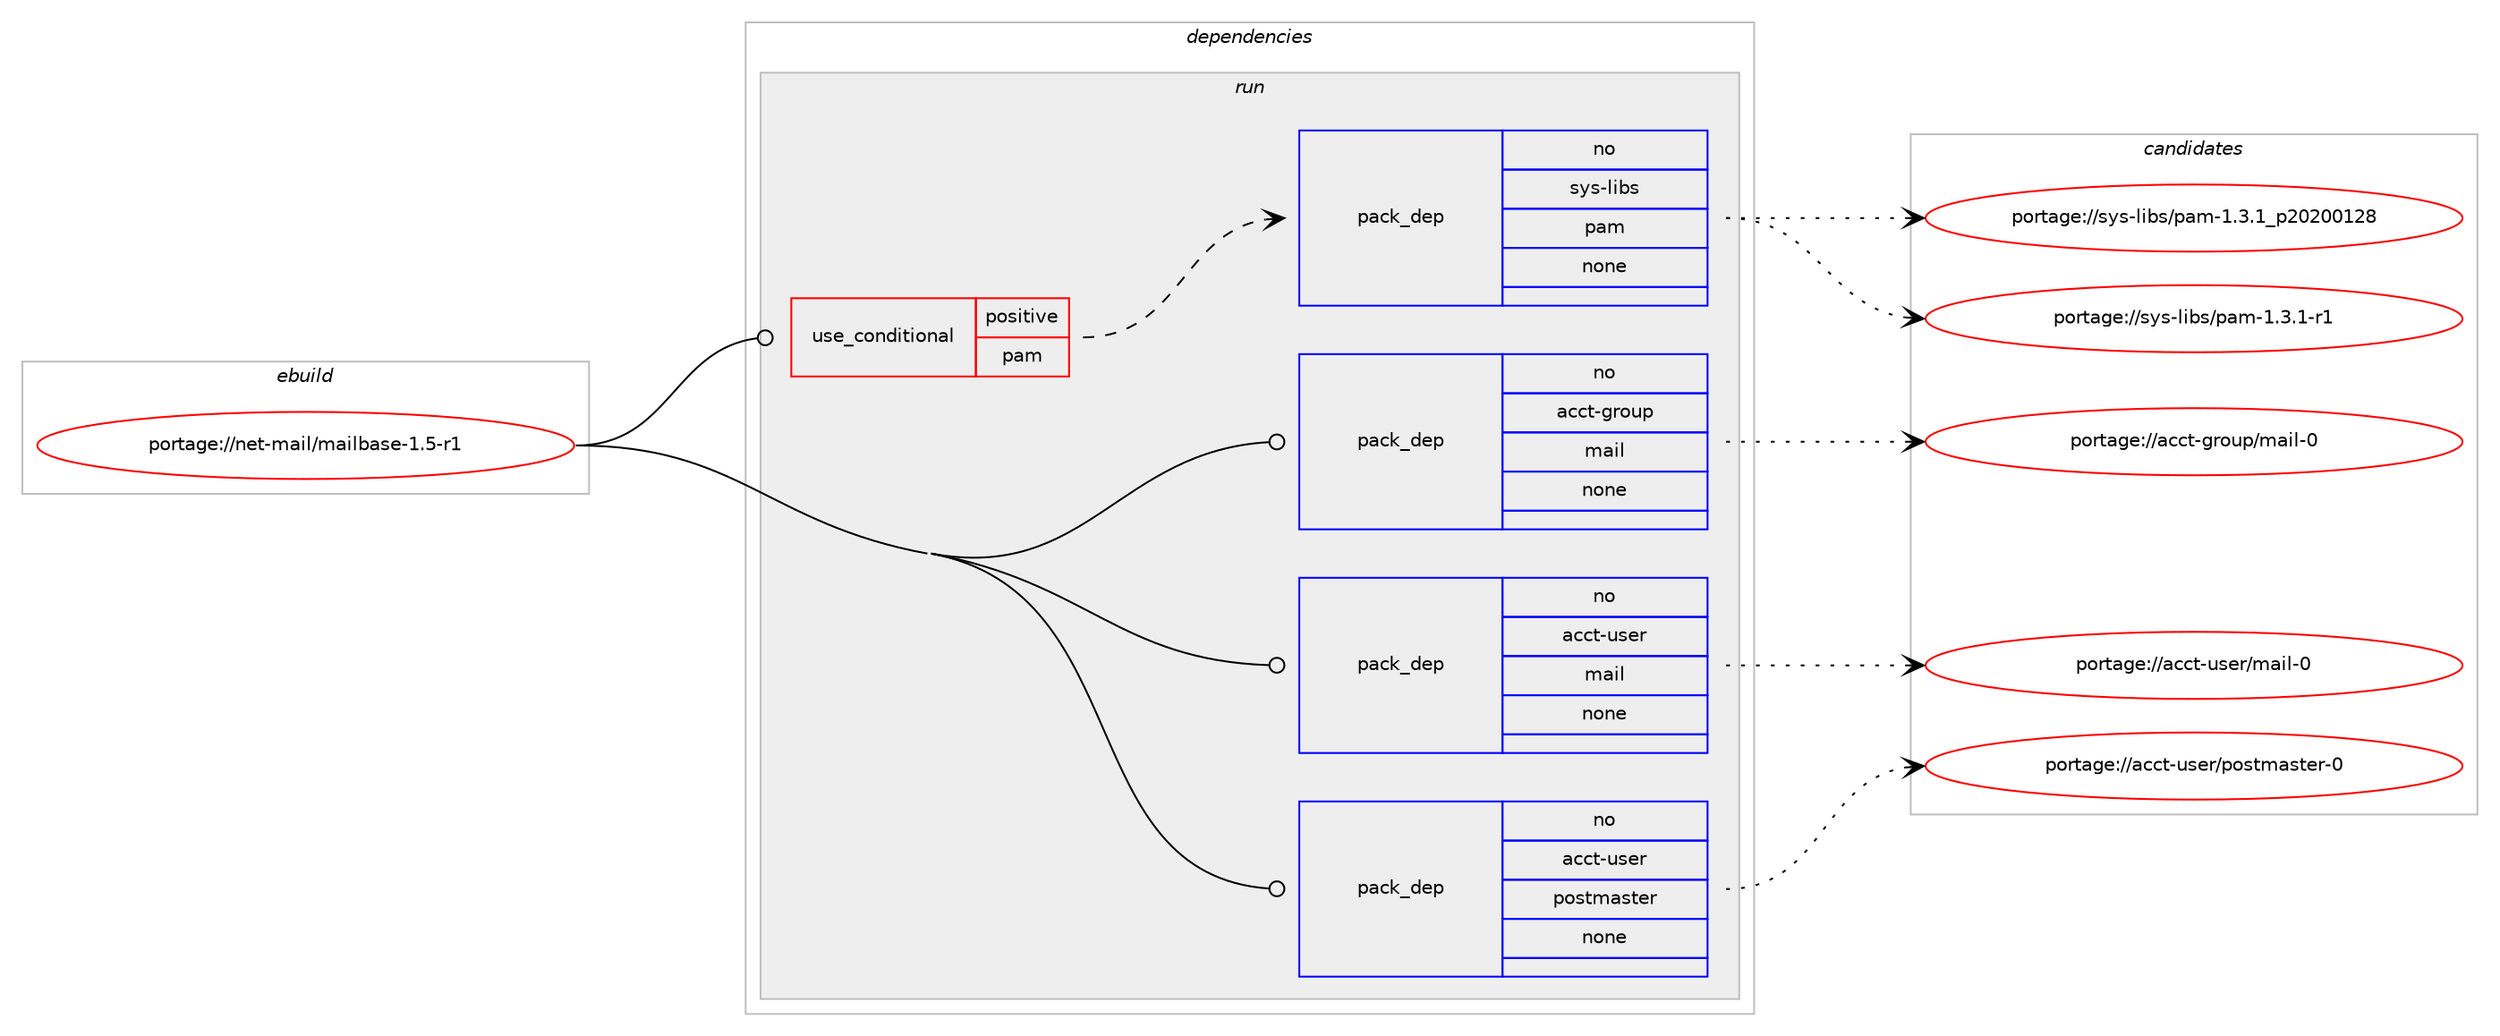 digraph prolog {

# *************
# Graph options
# *************

newrank=true;
concentrate=true;
compound=true;
graph [rankdir=LR,fontname=Helvetica,fontsize=10,ranksep=1.5];#, ranksep=2.5, nodesep=0.2];
edge  [arrowhead=vee];
node  [fontname=Helvetica,fontsize=10];

# **********
# The ebuild
# **********

subgraph cluster_leftcol {
color=gray;
rank=same;
label=<<i>ebuild</i>>;
id [label="portage://net-mail/mailbase-1.5-r1", color=red, width=4, href="../net-mail/mailbase-1.5-r1.svg"];
}

# ****************
# The dependencies
# ****************

subgraph cluster_midcol {
color=gray;
label=<<i>dependencies</i>>;
subgraph cluster_compile {
fillcolor="#eeeeee";
style=filled;
label=<<i>compile</i>>;
}
subgraph cluster_compileandrun {
fillcolor="#eeeeee";
style=filled;
label=<<i>compile and run</i>>;
}
subgraph cluster_run {
fillcolor="#eeeeee";
style=filled;
label=<<i>run</i>>;
subgraph cond10981 {
dependency56628 [label=<<TABLE BORDER="0" CELLBORDER="1" CELLSPACING="0" CELLPADDING="4"><TR><TD ROWSPAN="3" CELLPADDING="10">use_conditional</TD></TR><TR><TD>positive</TD></TR><TR><TD>pam</TD></TR></TABLE>>, shape=none, color=red];
subgraph pack44500 {
dependency56629 [label=<<TABLE BORDER="0" CELLBORDER="1" CELLSPACING="0" CELLPADDING="4" WIDTH="220"><TR><TD ROWSPAN="6" CELLPADDING="30">pack_dep</TD></TR><TR><TD WIDTH="110">no</TD></TR><TR><TD>sys-libs</TD></TR><TR><TD>pam</TD></TR><TR><TD>none</TD></TR><TR><TD></TD></TR></TABLE>>, shape=none, color=blue];
}
dependency56628:e -> dependency56629:w [weight=20,style="dashed",arrowhead="vee"];
}
id:e -> dependency56628:w [weight=20,style="solid",arrowhead="odot"];
subgraph pack44501 {
dependency56630 [label=<<TABLE BORDER="0" CELLBORDER="1" CELLSPACING="0" CELLPADDING="4" WIDTH="220"><TR><TD ROWSPAN="6" CELLPADDING="30">pack_dep</TD></TR><TR><TD WIDTH="110">no</TD></TR><TR><TD>acct-group</TD></TR><TR><TD>mail</TD></TR><TR><TD>none</TD></TR><TR><TD></TD></TR></TABLE>>, shape=none, color=blue];
}
id:e -> dependency56630:w [weight=20,style="solid",arrowhead="odot"];
subgraph pack44502 {
dependency56631 [label=<<TABLE BORDER="0" CELLBORDER="1" CELLSPACING="0" CELLPADDING="4" WIDTH="220"><TR><TD ROWSPAN="6" CELLPADDING="30">pack_dep</TD></TR><TR><TD WIDTH="110">no</TD></TR><TR><TD>acct-user</TD></TR><TR><TD>mail</TD></TR><TR><TD>none</TD></TR><TR><TD></TD></TR></TABLE>>, shape=none, color=blue];
}
id:e -> dependency56631:w [weight=20,style="solid",arrowhead="odot"];
subgraph pack44503 {
dependency56632 [label=<<TABLE BORDER="0" CELLBORDER="1" CELLSPACING="0" CELLPADDING="4" WIDTH="220"><TR><TD ROWSPAN="6" CELLPADDING="30">pack_dep</TD></TR><TR><TD WIDTH="110">no</TD></TR><TR><TD>acct-user</TD></TR><TR><TD>postmaster</TD></TR><TR><TD>none</TD></TR><TR><TD></TD></TR></TABLE>>, shape=none, color=blue];
}
id:e -> dependency56632:w [weight=20,style="solid",arrowhead="odot"];
}
}

# **************
# The candidates
# **************

subgraph cluster_choices {
rank=same;
color=gray;
label=<<i>candidates</i>>;

subgraph choice44500 {
color=black;
nodesep=1;
choice11512111545108105981154711297109454946514649951125048504848495056 [label="portage://sys-libs/pam-1.3.1_p20200128", color=red, width=4,href="../sys-libs/pam-1.3.1_p20200128.svg"];
choice115121115451081059811547112971094549465146494511449 [label="portage://sys-libs/pam-1.3.1-r1", color=red, width=4,href="../sys-libs/pam-1.3.1-r1.svg"];
dependency56629:e -> choice11512111545108105981154711297109454946514649951125048504848495056:w [style=dotted,weight="100"];
dependency56629:e -> choice115121115451081059811547112971094549465146494511449:w [style=dotted,weight="100"];
}
subgraph choice44501 {
color=black;
nodesep=1;
choice9799991164510311411111711247109971051084548 [label="portage://acct-group/mail-0", color=red, width=4,href="../acct-group/mail-0.svg"];
dependency56630:e -> choice9799991164510311411111711247109971051084548:w [style=dotted,weight="100"];
}
subgraph choice44502 {
color=black;
nodesep=1;
choice9799991164511711510111447109971051084548 [label="portage://acct-user/mail-0", color=red, width=4,href="../acct-user/mail-0.svg"];
dependency56631:e -> choice9799991164511711510111447109971051084548:w [style=dotted,weight="100"];
}
subgraph choice44503 {
color=black;
nodesep=1;
choice9799991164511711510111447112111115116109971151161011144548 [label="portage://acct-user/postmaster-0", color=red, width=4,href="../acct-user/postmaster-0.svg"];
dependency56632:e -> choice9799991164511711510111447112111115116109971151161011144548:w [style=dotted,weight="100"];
}
}

}
